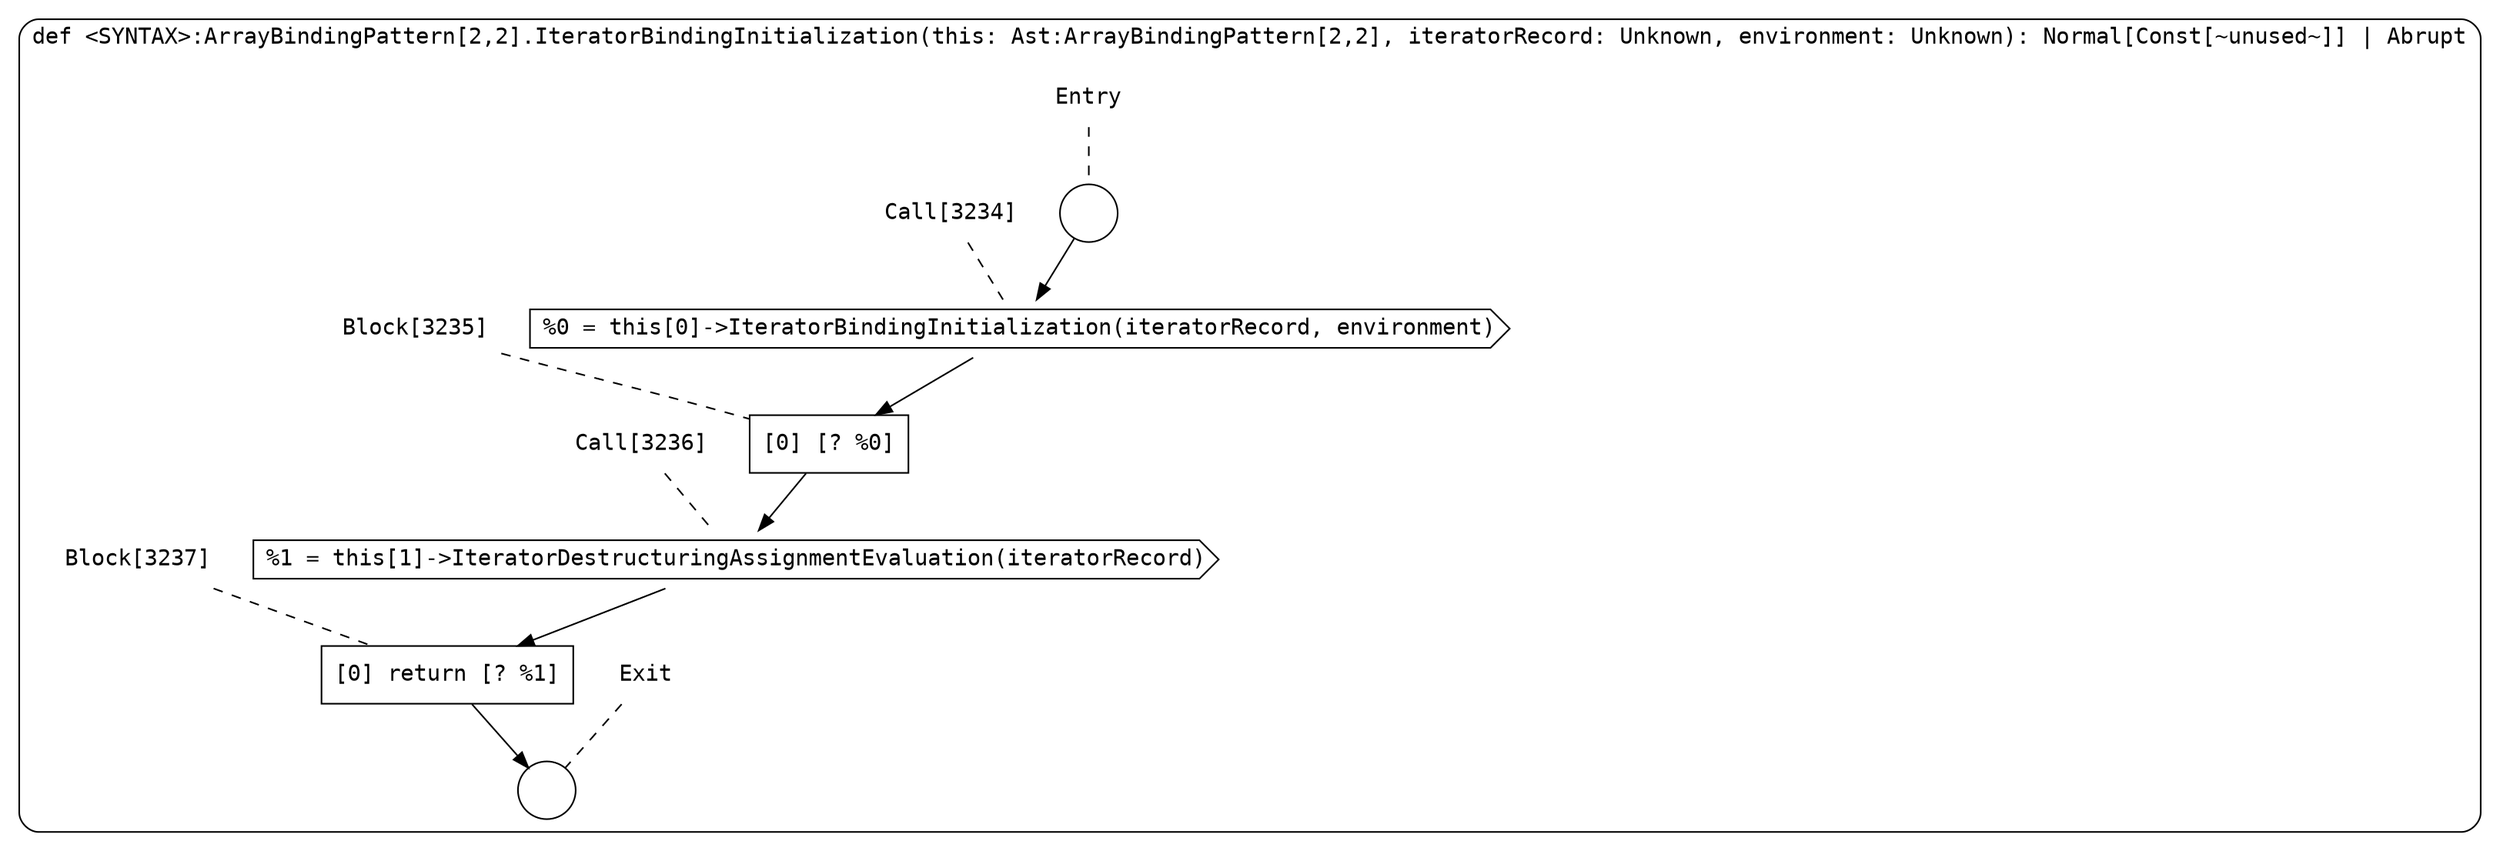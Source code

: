 digraph {
  graph [fontname = "Consolas"]
  node [fontname = "Consolas"]
  edge [fontname = "Consolas"]
  subgraph cluster860 {
    label = "def <SYNTAX>:ArrayBindingPattern[2,2].IteratorBindingInitialization(this: Ast:ArrayBindingPattern[2,2], iteratorRecord: Unknown, environment: Unknown): Normal[Const[~unused~]] | Abrupt"
    style = rounded
    cluster860_entry_name [shape=none, label=<<font color="black">Entry</font>>]
    cluster860_entry_name -> cluster860_entry [arrowhead=none, color="black", style=dashed]
    cluster860_entry [shape=circle label=" " color="black" fillcolor="white" style=filled]
    cluster860_entry -> node3234 [color="black"]
    cluster860_exit_name [shape=none, label=<<font color="black">Exit</font>>]
    cluster860_exit_name -> cluster860_exit [arrowhead=none, color="black", style=dashed]
    cluster860_exit [shape=circle label=" " color="black" fillcolor="white" style=filled]
    node3234_name [shape=none, label=<<font color="black">Call[3234]</font>>]
    node3234_name -> node3234 [arrowhead=none, color="black", style=dashed]
    node3234 [shape=cds, label=<<font color="black">%0 = this[0]-&gt;IteratorBindingInitialization(iteratorRecord, environment)</font>> color="black" fillcolor="white", style=filled]
    node3234 -> node3235 [color="black"]
    node3235_name [shape=none, label=<<font color="black">Block[3235]</font>>]
    node3235_name -> node3235 [arrowhead=none, color="black", style=dashed]
    node3235 [shape=box, label=<<font color="black">[0] [? %0]<BR ALIGN="LEFT"/></font>> color="black" fillcolor="white", style=filled]
    node3235 -> node3236 [color="black"]
    node3236_name [shape=none, label=<<font color="black">Call[3236]</font>>]
    node3236_name -> node3236 [arrowhead=none, color="black", style=dashed]
    node3236 [shape=cds, label=<<font color="black">%1 = this[1]-&gt;IteratorDestructuringAssignmentEvaluation(iteratorRecord)</font>> color="black" fillcolor="white", style=filled]
    node3236 -> node3237 [color="black"]
    node3237_name [shape=none, label=<<font color="black">Block[3237]</font>>]
    node3237_name -> node3237 [arrowhead=none, color="black", style=dashed]
    node3237 [shape=box, label=<<font color="black">[0] return [? %1]<BR ALIGN="LEFT"/></font>> color="black" fillcolor="white", style=filled]
    node3237 -> cluster860_exit [color="black"]
  }
}